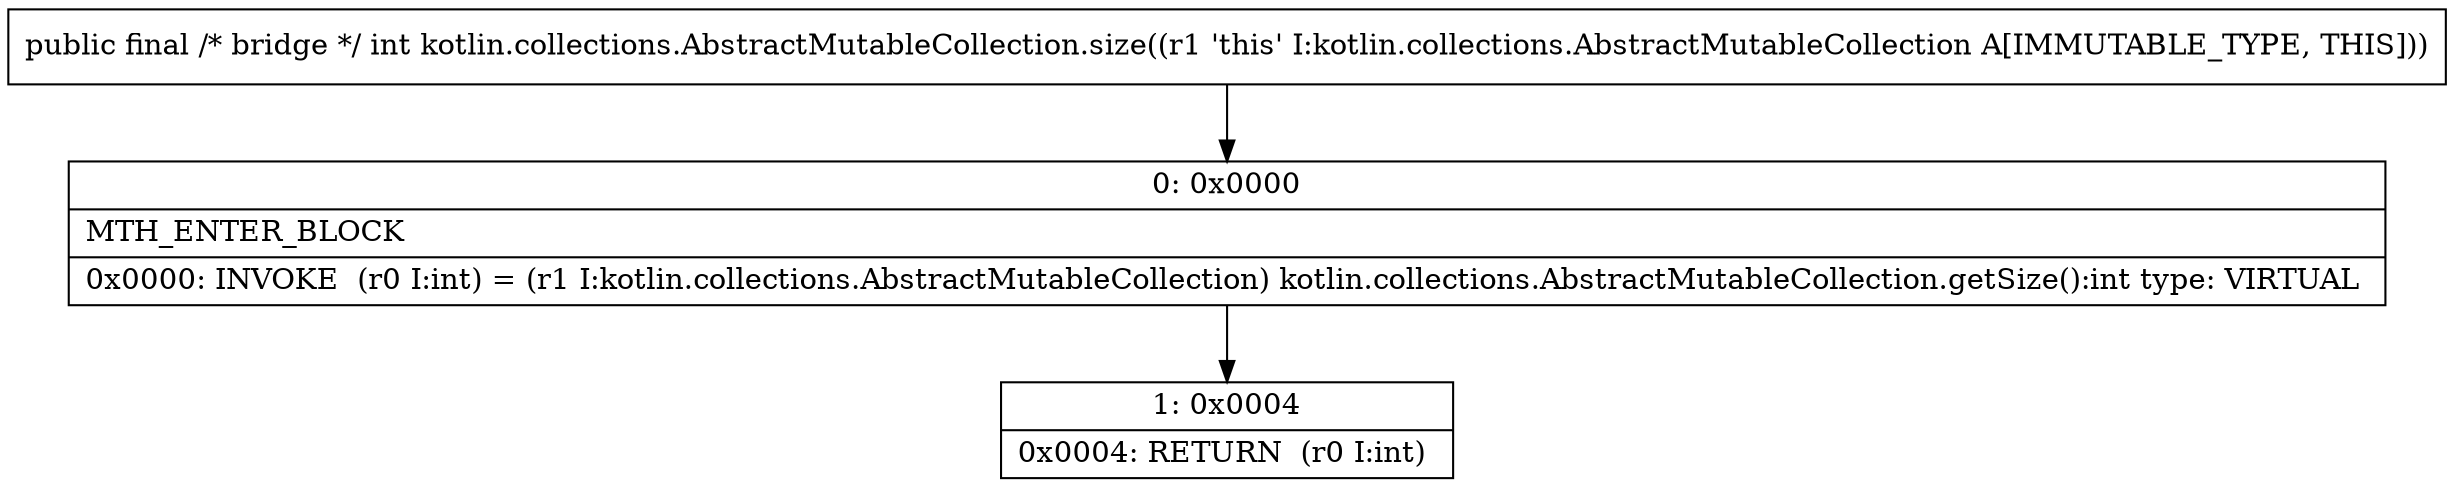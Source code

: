 digraph "CFG forkotlin.collections.AbstractMutableCollection.size()I" {
Node_0 [shape=record,label="{0\:\ 0x0000|MTH_ENTER_BLOCK\l|0x0000: INVOKE  (r0 I:int) = (r1 I:kotlin.collections.AbstractMutableCollection) kotlin.collections.AbstractMutableCollection.getSize():int type: VIRTUAL \l}"];
Node_1 [shape=record,label="{1\:\ 0x0004|0x0004: RETURN  (r0 I:int) \l}"];
MethodNode[shape=record,label="{public final \/* bridge *\/ int kotlin.collections.AbstractMutableCollection.size((r1 'this' I:kotlin.collections.AbstractMutableCollection A[IMMUTABLE_TYPE, THIS])) }"];
MethodNode -> Node_0;
Node_0 -> Node_1;
}

